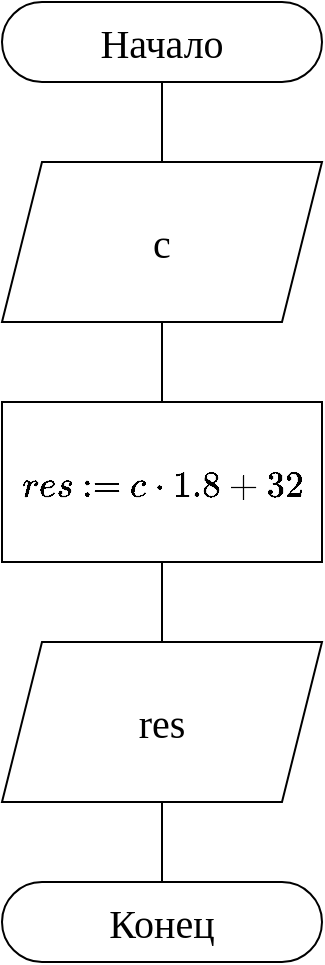 <mxfile version="15.2.7" type="device"><diagram id="4B6U9Wda5Jrycj8fdgKb" name="Страница 1"><mxGraphModel dx="1086" dy="806" grid="1" gridSize="10" guides="1" tooltips="1" connect="1" arrows="1" fold="1" page="1" pageScale="1" pageWidth="827" pageHeight="1169" math="1" shadow="0"><root><mxCell id="0"/><mxCell id="1" parent="0"/><mxCell id="_dmhFfpUw2VE8L2Nh05_-8" value="" style="edgeStyle=orthogonalEdgeStyle;rounded=0;orthogonalLoop=1;jettySize=auto;html=1;endArrow=none;endFill=0;fontSize=20;fontFamily=Times New Roman;" parent="1" source="_dmhFfpUw2VE8L2Nh05_-1" target="_dmhFfpUw2VE8L2Nh05_-2" edge="1"><mxGeometry relative="1" as="geometry"/></mxCell><mxCell id="_dmhFfpUw2VE8L2Nh05_-1" value="Начало" style="rounded=1;whiteSpace=wrap;html=1;arcSize=50;fontSize=20;fontFamily=Times New Roman;" parent="1" vertex="1"><mxGeometry x="320" y="40" width="160" height="40" as="geometry"/></mxCell><mxCell id="YiZwvlNt0wcIL0gSBUO0-2" value="" style="edgeStyle=orthogonalEdgeStyle;rounded=0;orthogonalLoop=1;jettySize=auto;html=1;fontFamily=Times New Roman;fontSize=20;endArrow=none;endFill=0;" parent="1" source="_dmhFfpUw2VE8L2Nh05_-2" target="YiZwvlNt0wcIL0gSBUO0-1" edge="1"><mxGeometry relative="1" as="geometry"/></mxCell><mxCell id="_dmhFfpUw2VE8L2Nh05_-2" value="&lt;font style=&quot;font-size: 20px;&quot;&gt;&lt;span style=&quot;font-size: 20px;&quot;&gt;c&lt;br style=&quot;font-size: 20px;&quot;&gt;&lt;/span&gt;&lt;/font&gt;" style="shape=parallelogram;perimeter=parallelogramPerimeter;whiteSpace=wrap;html=1;fixedSize=1;fontSize=20;fontFamily=Times New Roman;" parent="1" vertex="1"><mxGeometry x="320" y="120" width="160" height="80" as="geometry"/></mxCell><mxCell id="_dmhFfpUw2VE8L2Nh05_-10" value="" style="edgeStyle=orthogonalEdgeStyle;rounded=0;orthogonalLoop=1;jettySize=auto;html=1;endArrow=none;endFill=0;fontSize=20;fontFamily=Times New Roman;" parent="1" source="_dmhFfpUw2VE8L2Nh05_-6" target="_dmhFfpUw2VE8L2Nh05_-7" edge="1"><mxGeometry relative="1" as="geometry"/></mxCell><mxCell id="_dmhFfpUw2VE8L2Nh05_-6" value="&lt;font style=&quot;font-size: 20px&quot;&gt;&lt;span style=&quot;font-size: 20px&quot;&gt;res&lt;br style=&quot;font-size: 20px&quot;&gt;&lt;/span&gt;&lt;/font&gt;" style="shape=parallelogram;perimeter=parallelogramPerimeter;whiteSpace=wrap;html=1;fixedSize=1;fontSize=20;fontFamily=Times New Roman;" parent="1" vertex="1"><mxGeometry x="320" y="360" width="160" height="80" as="geometry"/></mxCell><mxCell id="_dmhFfpUw2VE8L2Nh05_-7" value="&lt;font style=&quot;font-size: 20px&quot;&gt;Конец&lt;br style=&quot;font-size: 20px&quot;&gt;&lt;/font&gt;" style="rounded=1;whiteSpace=wrap;html=1;arcSize=50;fontSize=20;fontFamily=Times New Roman;" parent="1" vertex="1"><mxGeometry x="320" y="480" width="160" height="40" as="geometry"/></mxCell><mxCell id="YiZwvlNt0wcIL0gSBUO0-3" value="" style="edgeStyle=orthogonalEdgeStyle;rounded=0;orthogonalLoop=1;jettySize=auto;html=1;fontFamily=Times New Roman;fontSize=20;endArrow=none;endFill=0;" parent="1" source="YiZwvlNt0wcIL0gSBUO0-1" target="_dmhFfpUw2VE8L2Nh05_-6" edge="1"><mxGeometry relative="1" as="geometry"/></mxCell><mxCell id="YiZwvlNt0wcIL0gSBUO0-1" value="&lt;font style=&quot;font-size: 18px&quot;&gt;`res := c*1.8+32`&lt;/font&gt;" style="rounded=0;whiteSpace=wrap;html=1;fontFamily=Times New Roman;fontSize=20;" parent="1" vertex="1"><mxGeometry x="320" y="240" width="160" height="80" as="geometry"/></mxCell></root></mxGraphModel></diagram></mxfile>